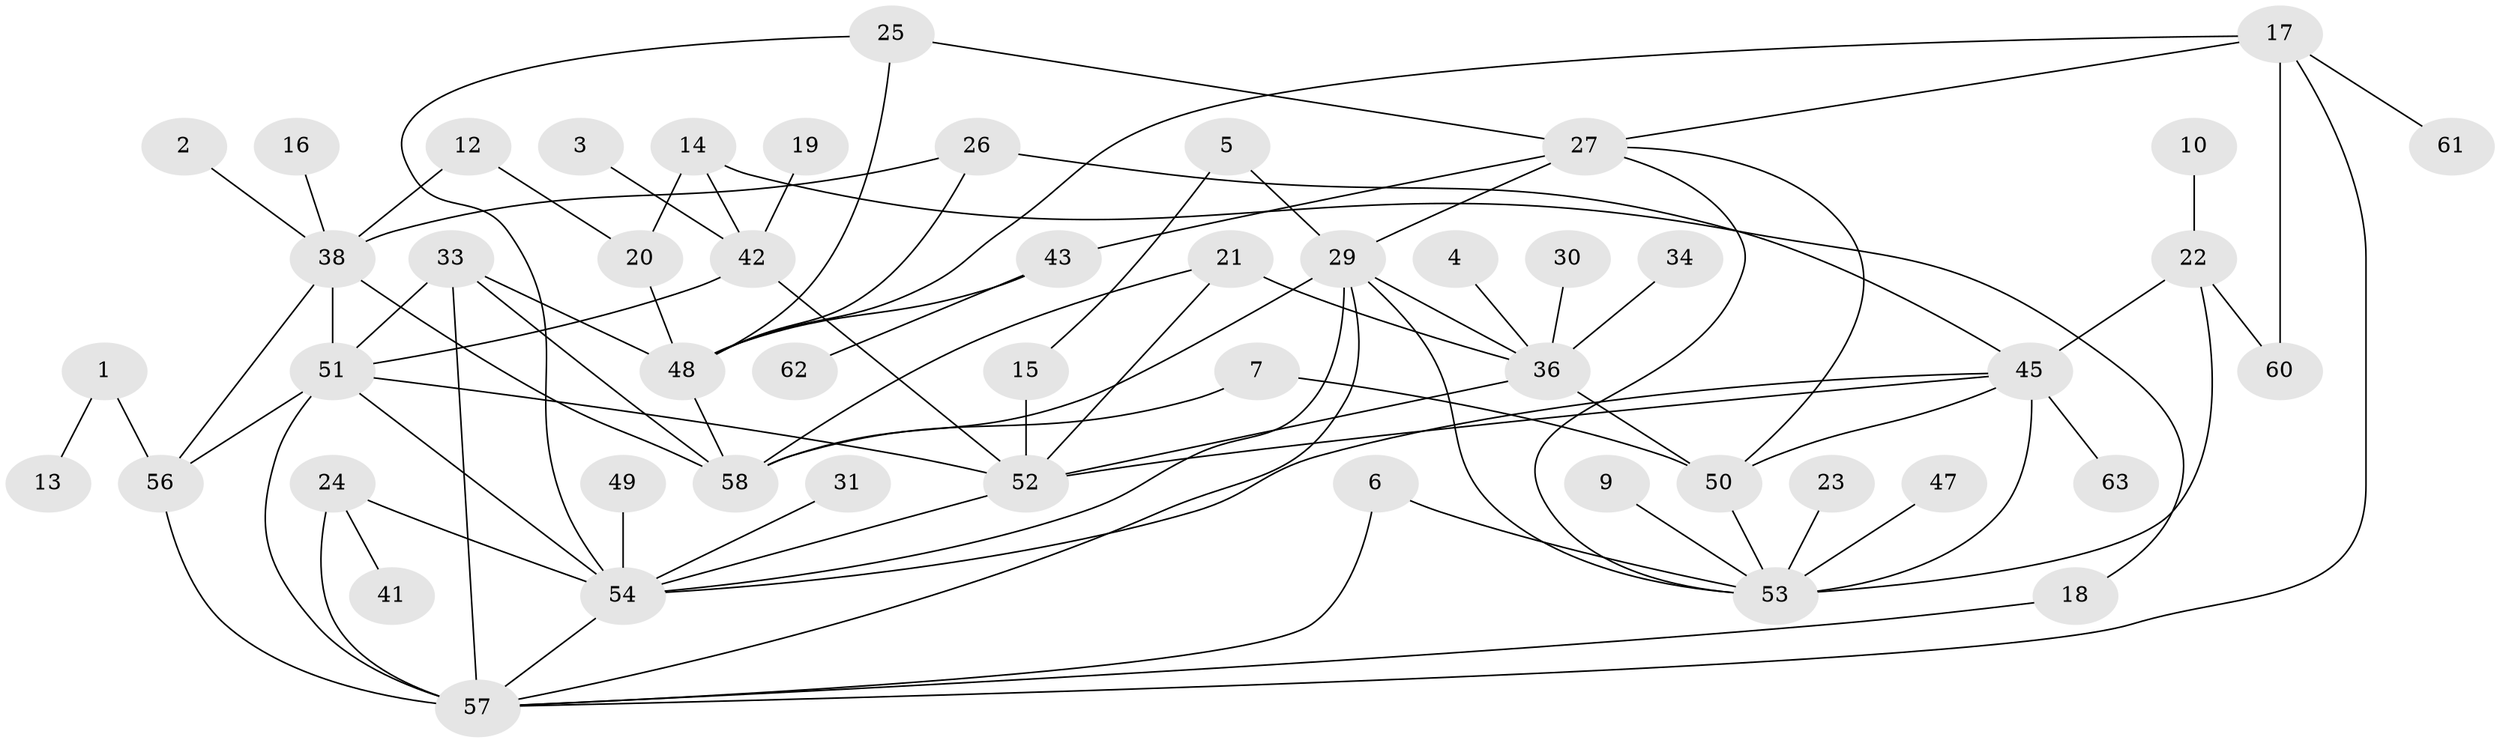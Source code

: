 // original degree distribution, {2: 0.23809523809523808, 4: 0.1349206349206349, 5: 0.03968253968253968, 1: 0.2698412698412698, 3: 0.1746031746031746, 0: 0.07142857142857142, 7: 0.023809523809523808, 6: 0.03968253968253968, 8: 0.007936507936507936}
// Generated by graph-tools (version 1.1) at 2025/25/03/09/25 03:25:15]
// undirected, 51 vertices, 85 edges
graph export_dot {
graph [start="1"]
  node [color=gray90,style=filled];
  1;
  2;
  3;
  4;
  5;
  6;
  7;
  9;
  10;
  12;
  13;
  14;
  15;
  16;
  17;
  18;
  19;
  20;
  21;
  22;
  23;
  24;
  25;
  26;
  27;
  29;
  30;
  31;
  33;
  34;
  36;
  38;
  41;
  42;
  43;
  45;
  47;
  48;
  49;
  50;
  51;
  52;
  53;
  54;
  56;
  57;
  58;
  60;
  61;
  62;
  63;
  1 -- 13 [weight=1.0];
  1 -- 56 [weight=1.0];
  2 -- 38 [weight=1.0];
  3 -- 42 [weight=1.0];
  4 -- 36 [weight=1.0];
  5 -- 15 [weight=1.0];
  5 -- 29 [weight=1.0];
  6 -- 53 [weight=1.0];
  6 -- 57 [weight=1.0];
  7 -- 50 [weight=1.0];
  7 -- 58 [weight=1.0];
  9 -- 53 [weight=1.0];
  10 -- 22 [weight=1.0];
  12 -- 20 [weight=1.0];
  12 -- 38 [weight=1.0];
  14 -- 18 [weight=1.0];
  14 -- 20 [weight=1.0];
  14 -- 42 [weight=1.0];
  15 -- 52 [weight=1.0];
  16 -- 38 [weight=1.0];
  17 -- 27 [weight=1.0];
  17 -- 48 [weight=1.0];
  17 -- 57 [weight=1.0];
  17 -- 60 [weight=1.0];
  17 -- 61 [weight=1.0];
  18 -- 57 [weight=1.0];
  19 -- 42 [weight=1.0];
  20 -- 48 [weight=1.0];
  21 -- 36 [weight=1.0];
  21 -- 52 [weight=1.0];
  21 -- 58 [weight=1.0];
  22 -- 45 [weight=1.0];
  22 -- 53 [weight=1.0];
  22 -- 60 [weight=1.0];
  23 -- 53 [weight=1.0];
  24 -- 41 [weight=1.0];
  24 -- 54 [weight=1.0];
  24 -- 57 [weight=1.0];
  25 -- 27 [weight=1.0];
  25 -- 48 [weight=1.0];
  25 -- 54 [weight=1.0];
  26 -- 38 [weight=1.0];
  26 -- 45 [weight=1.0];
  26 -- 48 [weight=1.0];
  27 -- 29 [weight=1.0];
  27 -- 43 [weight=1.0];
  27 -- 50 [weight=1.0];
  27 -- 53 [weight=1.0];
  29 -- 36 [weight=2.0];
  29 -- 53 [weight=1.0];
  29 -- 54 [weight=1.0];
  29 -- 57 [weight=1.0];
  29 -- 58 [weight=2.0];
  30 -- 36 [weight=1.0];
  31 -- 54 [weight=1.0];
  33 -- 48 [weight=1.0];
  33 -- 51 [weight=3.0];
  33 -- 57 [weight=2.0];
  33 -- 58 [weight=1.0];
  34 -- 36 [weight=1.0];
  36 -- 50 [weight=1.0];
  36 -- 52 [weight=1.0];
  38 -- 51 [weight=1.0];
  38 -- 56 [weight=1.0];
  38 -- 58 [weight=1.0];
  42 -- 51 [weight=1.0];
  42 -- 52 [weight=1.0];
  43 -- 48 [weight=1.0];
  43 -- 62 [weight=1.0];
  45 -- 50 [weight=1.0];
  45 -- 52 [weight=1.0];
  45 -- 53 [weight=2.0];
  45 -- 54 [weight=1.0];
  45 -- 63 [weight=1.0];
  47 -- 53 [weight=1.0];
  48 -- 58 [weight=2.0];
  49 -- 54 [weight=1.0];
  50 -- 53 [weight=1.0];
  51 -- 52 [weight=1.0];
  51 -- 54 [weight=1.0];
  51 -- 56 [weight=1.0];
  51 -- 57 [weight=2.0];
  52 -- 54 [weight=1.0];
  54 -- 57 [weight=1.0];
  56 -- 57 [weight=1.0];
}
